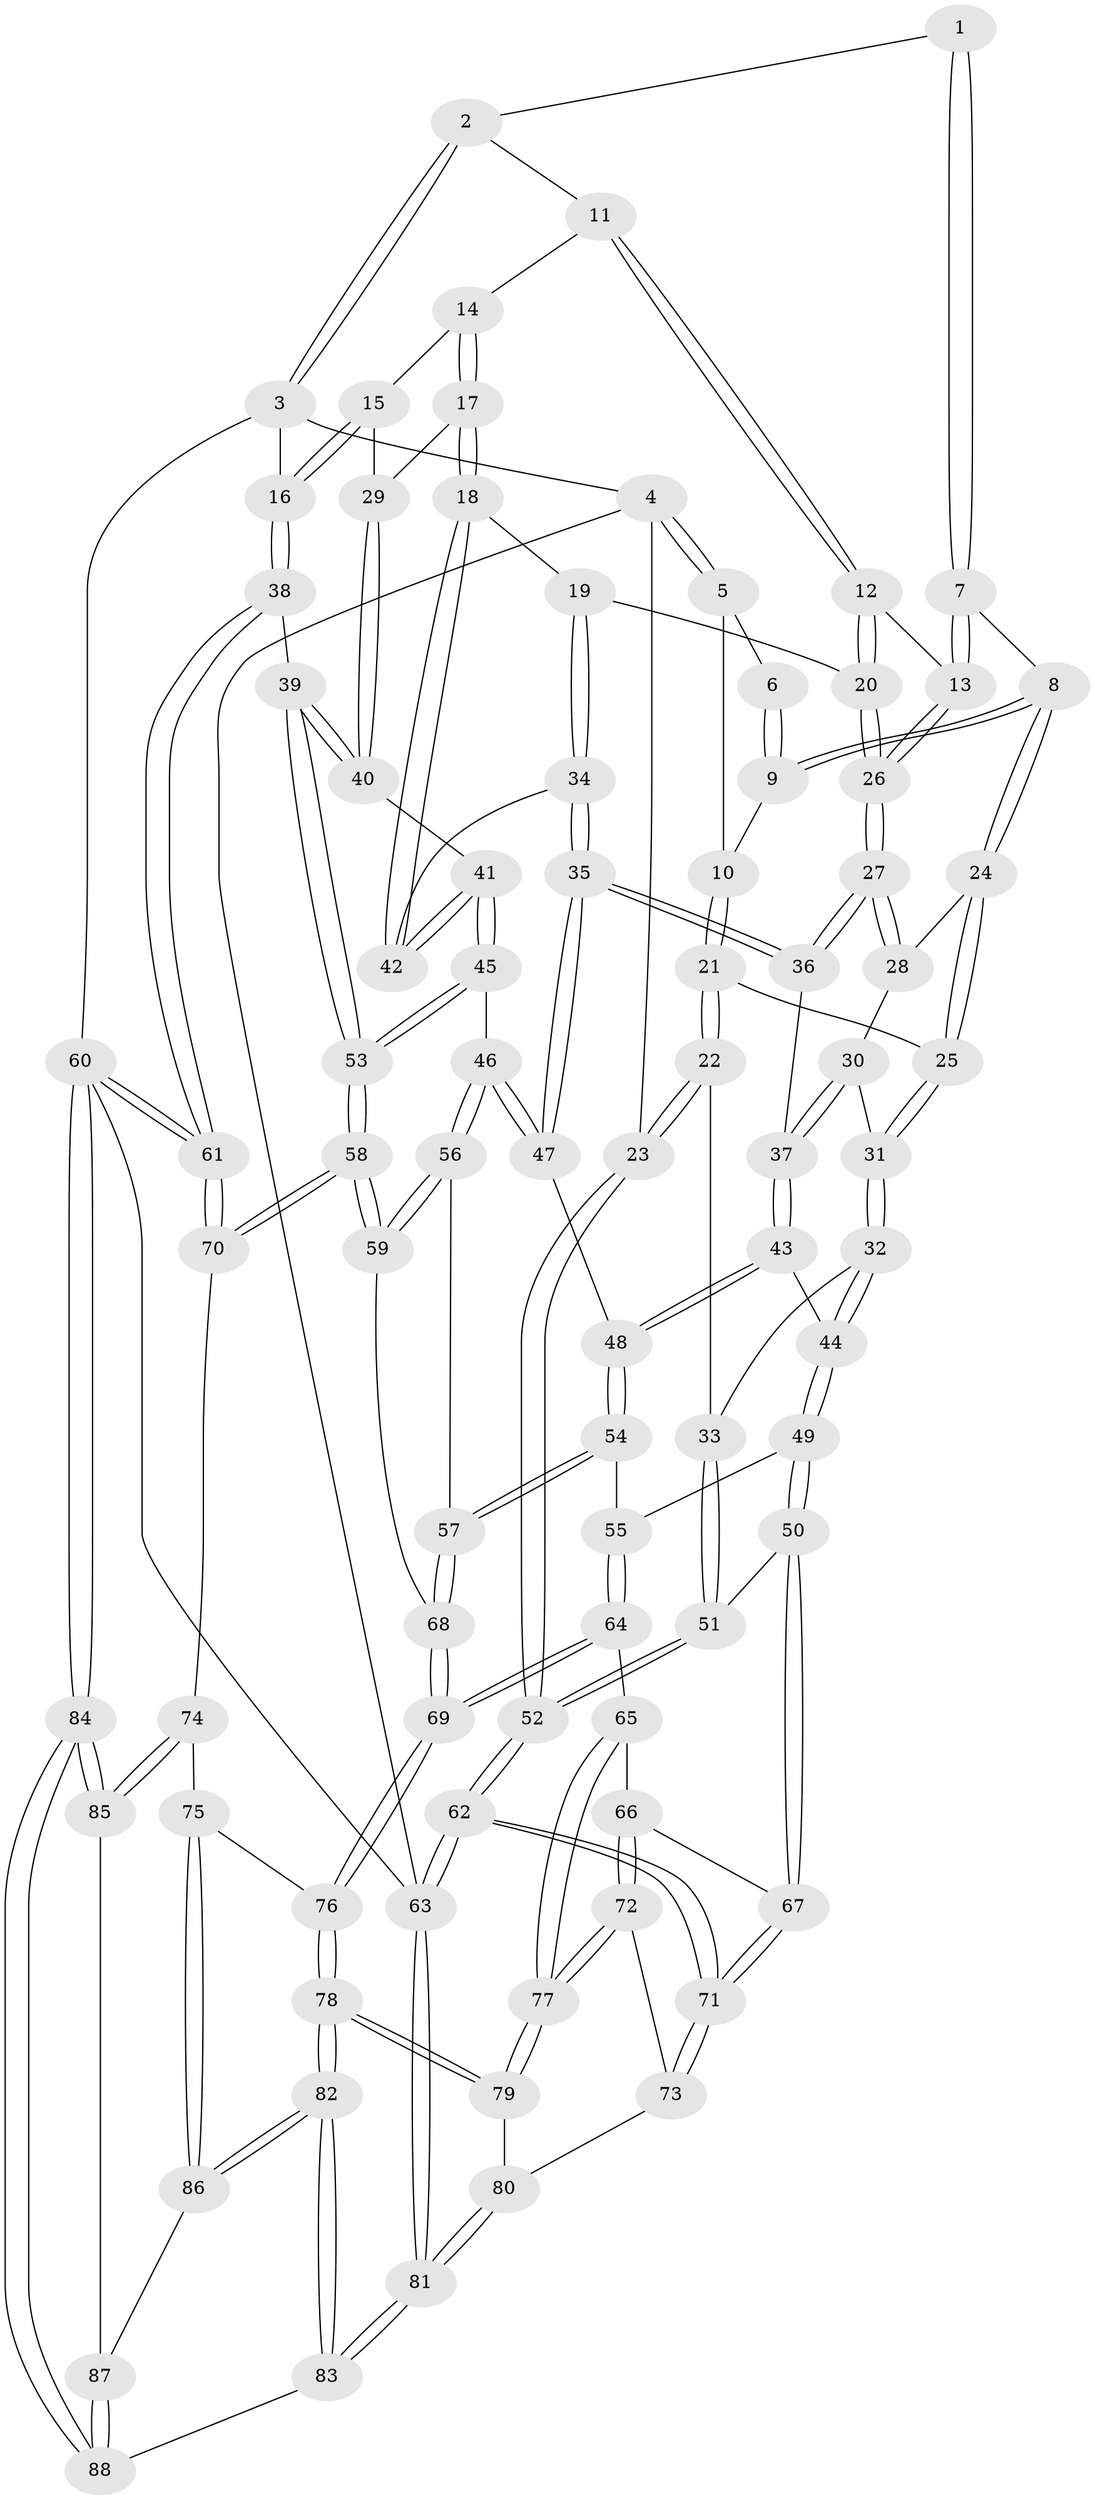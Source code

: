 // Generated by graph-tools (version 1.1) at 2025/11/02/27/25 16:11:53]
// undirected, 88 vertices, 217 edges
graph export_dot {
graph [start="1"]
  node [color=gray90,style=filled];
  1 [pos="+0.4381142208594362+0"];
  2 [pos="+0.6073915181668667+0"];
  3 [pos="+1+0"];
  4 [pos="+0+0"];
  5 [pos="+0+0"];
  6 [pos="+0.27516788047862056+0"];
  7 [pos="+0.3685193198745313+0.10778349648480498"];
  8 [pos="+0.2778073122074175+0.12198004721183675"];
  9 [pos="+0.21020118715161218+0.045024548658109474"];
  10 [pos="+0.12256020479516765+0.09948628959047728"];
  11 [pos="+0.6118207368625275+0"];
  12 [pos="+0.5182572312252017+0.1016488983111235"];
  13 [pos="+0.37401999388063234+0.11510200526839012"];
  14 [pos="+0.6416806198434701+0"];
  15 [pos="+0.8404950673005155+0.12659585684466806"];
  16 [pos="+1+0"];
  17 [pos="+0.6890703181519434+0.20809826790602828"];
  18 [pos="+0.6801438416611205+0.21742930468133123"];
  19 [pos="+0.5288785745482876+0.1989693106725446"];
  20 [pos="+0.5223053380877741+0.19579801622423287"];
  21 [pos="+0.09913979791557034+0.14661593560888075"];
  22 [pos="+0+0.22628171611343298"];
  23 [pos="+0+0.23132768217436592"];
  24 [pos="+0.26781922537939024+0.14574071607192524"];
  25 [pos="+0.17841952389017302+0.20578808340745786"];
  26 [pos="+0.41634146902602237+0.22623826276338355"];
  27 [pos="+0.410903805297582+0.2361879513111715"];
  28 [pos="+0.2827042580245486+0.18477886629101328"];
  29 [pos="+0.7937664973450766+0.20362117448095501"];
  30 [pos="+0.2801693899077863+0.25757937628841787"];
  31 [pos="+0.1964890635688645+0.2673418300246316"];
  32 [pos="+0.17139750201072818+0.32890301646178255"];
  33 [pos="+0.13948415249879778+0.3404357016189458"];
  34 [pos="+0.532973313188308+0.31549464126597554"];
  35 [pos="+0.5050995655732186+0.3903032271168345"];
  36 [pos="+0.4074466807444475+0.24546942456601695"];
  37 [pos="+0.3474761574922909+0.28797534051508444"];
  38 [pos="+1+0.4018303830361481"];
  39 [pos="+1+0.40959908066516254"];
  40 [pos="+0.944433963569196+0.34386764294988686"];
  41 [pos="+0.675385213989326+0.34887486274636664"];
  42 [pos="+0.6771820831553083+0.23714191202317414"];
  43 [pos="+0.31660528213090705+0.40157039153763113"];
  44 [pos="+0.28628454843625006+0.414581265384807"];
  45 [pos="+0.6387742102074376+0.4554529906915255"];
  46 [pos="+0.5781271144058396+0.45669871719192695"];
  47 [pos="+0.5120831477454868+0.4215714797079598"];
  48 [pos="+0.4259994746540066+0.44409209237073005"];
  49 [pos="+0.2310606691022072+0.5341197862525318"];
  50 [pos="+0.14250843409334926+0.5605054814810014"];
  51 [pos="+0.08263467911799391+0.5160022871927323"];
  52 [pos="+0+0.4736333072575595"];
  53 [pos="+0.7913339937636877+0.5889865019648242"];
  54 [pos="+0.382242579339217+0.5799805990307613"];
  55 [pos="+0.3233311273254596+0.5940859780097353"];
  56 [pos="+0.5252375843387749+0.5578850116098977"];
  57 [pos="+0.47010156480187887+0.6272146788784916"];
  58 [pos="+0.7808682699923746+0.6460506742980211"];
  59 [pos="+0.6126716191915216+0.6583028417634368"];
  60 [pos="+1+1"];
  61 [pos="+1+0.9104875796267607"];
  62 [pos="+0+1"];
  63 [pos="+0+1"];
  64 [pos="+0.31674397194893905+0.671252461857979"];
  65 [pos="+0.2775043387076197+0.7322609417424083"];
  66 [pos="+0.15277811389053816+0.6750056052155311"];
  67 [pos="+0.13490730978689386+0.6567135456838532"];
  68 [pos="+0.4877414801997242+0.6954769787559587"];
  69 [pos="+0.4763529953946657+0.7397489893754658"];
  70 [pos="+0.7911328542961656+0.7413275584085925"];
  71 [pos="+0+1"];
  72 [pos="+0.16652301324385968+0.7839937522911289"];
  73 [pos="+0.16096518473845042+0.7953432303360563"];
  74 [pos="+0.776441563469069+0.7674915938596226"];
  75 [pos="+0.5781233027596926+0.854223177516617"];
  76 [pos="+0.4792539110911692+0.8233617228226058"];
  77 [pos="+0.2883290155271448+0.7814228132823555"];
  78 [pos="+0.38176794135169917+0.8824593597406132"];
  79 [pos="+0.315073536443094+0.835800914985156"];
  80 [pos="+0.2104790128750718+0.8615933776151511"];
  81 [pos="+0+1"];
  82 [pos="+0.3478604465083462+1"];
  83 [pos="+0.3160525896282862+1"];
  84 [pos="+0.9735888051896993+1"];
  85 [pos="+0.8099859207607125+0.9740771366372066"];
  86 [pos="+0.5964011163516959+0.9439648287977752"];
  87 [pos="+0.5982495888171797+0.9504462489173526"];
  88 [pos="+0.6045524503688419+1"];
  1 -- 2;
  1 -- 7;
  1 -- 7;
  2 -- 3;
  2 -- 3;
  2 -- 11;
  3 -- 4;
  3 -- 16;
  3 -- 60;
  4 -- 5;
  4 -- 5;
  4 -- 23;
  4 -- 63;
  5 -- 6;
  5 -- 10;
  6 -- 9;
  6 -- 9;
  7 -- 8;
  7 -- 13;
  7 -- 13;
  8 -- 9;
  8 -- 9;
  8 -- 24;
  8 -- 24;
  9 -- 10;
  10 -- 21;
  10 -- 21;
  11 -- 12;
  11 -- 12;
  11 -- 14;
  12 -- 13;
  12 -- 20;
  12 -- 20;
  13 -- 26;
  13 -- 26;
  14 -- 15;
  14 -- 17;
  14 -- 17;
  15 -- 16;
  15 -- 16;
  15 -- 29;
  16 -- 38;
  16 -- 38;
  17 -- 18;
  17 -- 18;
  17 -- 29;
  18 -- 19;
  18 -- 42;
  18 -- 42;
  19 -- 20;
  19 -- 34;
  19 -- 34;
  20 -- 26;
  20 -- 26;
  21 -- 22;
  21 -- 22;
  21 -- 25;
  22 -- 23;
  22 -- 23;
  22 -- 33;
  23 -- 52;
  23 -- 52;
  24 -- 25;
  24 -- 25;
  24 -- 28;
  25 -- 31;
  25 -- 31;
  26 -- 27;
  26 -- 27;
  27 -- 28;
  27 -- 28;
  27 -- 36;
  27 -- 36;
  28 -- 30;
  29 -- 40;
  29 -- 40;
  30 -- 31;
  30 -- 37;
  30 -- 37;
  31 -- 32;
  31 -- 32;
  32 -- 33;
  32 -- 44;
  32 -- 44;
  33 -- 51;
  33 -- 51;
  34 -- 35;
  34 -- 35;
  34 -- 42;
  35 -- 36;
  35 -- 36;
  35 -- 47;
  35 -- 47;
  36 -- 37;
  37 -- 43;
  37 -- 43;
  38 -- 39;
  38 -- 61;
  38 -- 61;
  39 -- 40;
  39 -- 40;
  39 -- 53;
  39 -- 53;
  40 -- 41;
  41 -- 42;
  41 -- 42;
  41 -- 45;
  41 -- 45;
  43 -- 44;
  43 -- 48;
  43 -- 48;
  44 -- 49;
  44 -- 49;
  45 -- 46;
  45 -- 53;
  45 -- 53;
  46 -- 47;
  46 -- 47;
  46 -- 56;
  46 -- 56;
  47 -- 48;
  48 -- 54;
  48 -- 54;
  49 -- 50;
  49 -- 50;
  49 -- 55;
  50 -- 51;
  50 -- 67;
  50 -- 67;
  51 -- 52;
  51 -- 52;
  52 -- 62;
  52 -- 62;
  53 -- 58;
  53 -- 58;
  54 -- 55;
  54 -- 57;
  54 -- 57;
  55 -- 64;
  55 -- 64;
  56 -- 57;
  56 -- 59;
  56 -- 59;
  57 -- 68;
  57 -- 68;
  58 -- 59;
  58 -- 59;
  58 -- 70;
  58 -- 70;
  59 -- 68;
  60 -- 61;
  60 -- 61;
  60 -- 84;
  60 -- 84;
  60 -- 63;
  61 -- 70;
  61 -- 70;
  62 -- 63;
  62 -- 63;
  62 -- 71;
  62 -- 71;
  63 -- 81;
  63 -- 81;
  64 -- 65;
  64 -- 69;
  64 -- 69;
  65 -- 66;
  65 -- 77;
  65 -- 77;
  66 -- 67;
  66 -- 72;
  66 -- 72;
  67 -- 71;
  67 -- 71;
  68 -- 69;
  68 -- 69;
  69 -- 76;
  69 -- 76;
  70 -- 74;
  71 -- 73;
  71 -- 73;
  72 -- 73;
  72 -- 77;
  72 -- 77;
  73 -- 80;
  74 -- 75;
  74 -- 85;
  74 -- 85;
  75 -- 76;
  75 -- 86;
  75 -- 86;
  76 -- 78;
  76 -- 78;
  77 -- 79;
  77 -- 79;
  78 -- 79;
  78 -- 79;
  78 -- 82;
  78 -- 82;
  79 -- 80;
  80 -- 81;
  80 -- 81;
  81 -- 83;
  81 -- 83;
  82 -- 83;
  82 -- 83;
  82 -- 86;
  82 -- 86;
  83 -- 88;
  84 -- 85;
  84 -- 85;
  84 -- 88;
  84 -- 88;
  85 -- 87;
  86 -- 87;
  87 -- 88;
  87 -- 88;
}
